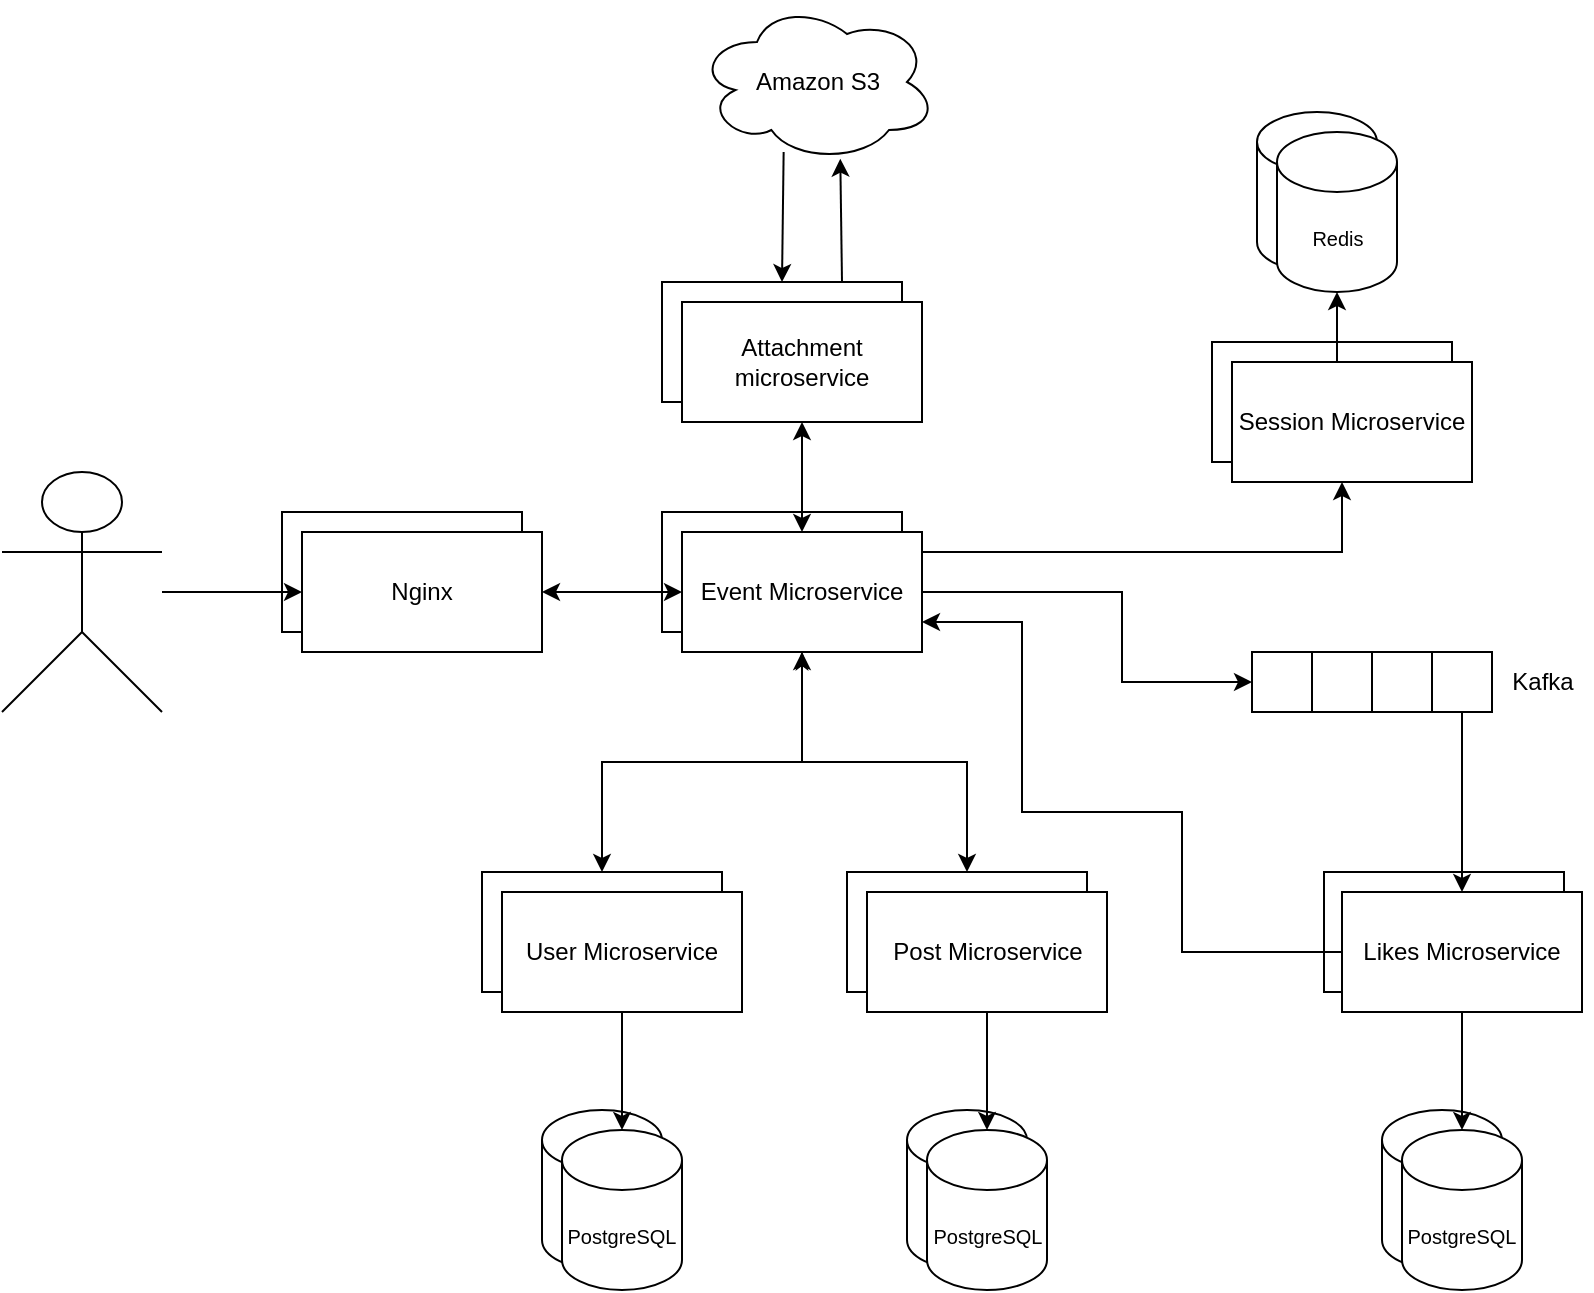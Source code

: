 <mxfile version="21.2.1" type="device">
  <diagram id="C5RBs43oDa-KdzZeNtuy" name="Page-1">
    <mxGraphModel dx="1434" dy="756" grid="1" gridSize="10" guides="1" tooltips="1" connect="1" arrows="1" fold="1" page="1" pageScale="1" pageWidth="1654" pageHeight="1169" math="0" shadow="0">
      <root>
        <mxCell id="WIyWlLk6GJQsqaUBKTNV-0" />
        <mxCell id="WIyWlLk6GJQsqaUBKTNV-1" parent="WIyWlLk6GJQsqaUBKTNV-0" />
        <mxCell id="uSoDxJ3zm2cTv4jHtbHI-2" value="" style="rounded=0;whiteSpace=wrap;html=1;" parent="WIyWlLk6GJQsqaUBKTNV-1" vertex="1">
          <mxGeometry x="240" y="370" width="120" height="60" as="geometry" />
        </mxCell>
        <mxCell id="uSoDxJ3zm2cTv4jHtbHI-50" value="" style="rounded=0;whiteSpace=wrap;html=1;" parent="WIyWlLk6GJQsqaUBKTNV-1" vertex="1">
          <mxGeometry x="761" y="550" width="120" height="60" as="geometry" />
        </mxCell>
        <mxCell id="uSoDxJ3zm2cTv4jHtbHI-73" value="" style="edgeStyle=orthogonalEdgeStyle;rounded=0;orthogonalLoop=1;jettySize=auto;html=1;fontSize=10;startArrow=none;startFill=0;endArrow=classic;endFill=1;" parent="WIyWlLk6GJQsqaUBKTNV-1" source="uSoDxJ3zm2cTv4jHtbHI-0" target="uSoDxJ3zm2cTv4jHtbHI-3" edge="1">
          <mxGeometry relative="1" as="geometry" />
        </mxCell>
        <mxCell id="uSoDxJ3zm2cTv4jHtbHI-0" value="User" style="shape=umlActor;verticalLabelPosition=bottom;verticalAlign=top;html=1;outlineConnect=0;rounded=0;fontColor=none;noLabel=1;" parent="WIyWlLk6GJQsqaUBKTNV-1" vertex="1">
          <mxGeometry x="100" y="350" width="80" height="120" as="geometry" />
        </mxCell>
        <mxCell id="uSoDxJ3zm2cTv4jHtbHI-3" value="Nginx" style="rounded=0;whiteSpace=wrap;html=1;" parent="WIyWlLk6GJQsqaUBKTNV-1" vertex="1">
          <mxGeometry x="250" y="380" width="120" height="60" as="geometry" />
        </mxCell>
        <mxCell id="uSoDxJ3zm2cTv4jHtbHI-6" value="" style="rounded=0;whiteSpace=wrap;html=1;" parent="WIyWlLk6GJQsqaUBKTNV-1" vertex="1">
          <mxGeometry x="430" y="255" width="120" height="60" as="geometry" />
        </mxCell>
        <mxCell id="uSoDxJ3zm2cTv4jHtbHI-7" value="Attachment microservice" style="rounded=0;whiteSpace=wrap;html=1;" parent="WIyWlLk6GJQsqaUBKTNV-1" vertex="1">
          <mxGeometry x="440" y="265" width="120" height="60" as="geometry" />
        </mxCell>
        <mxCell id="uSoDxJ3zm2cTv4jHtbHI-8" value="" style="rounded=0;whiteSpace=wrap;html=1;" parent="WIyWlLk6GJQsqaUBKTNV-1" vertex="1">
          <mxGeometry x="522.5" y="550" width="120" height="60" as="geometry" />
        </mxCell>
        <mxCell id="uSoDxJ3zm2cTv4jHtbHI-9" value="Post Microservice" style="rounded=0;whiteSpace=wrap;html=1;" parent="WIyWlLk6GJQsqaUBKTNV-1" vertex="1">
          <mxGeometry x="532.5" y="560" width="120" height="60" as="geometry" />
        </mxCell>
        <mxCell id="uSoDxJ3zm2cTv4jHtbHI-10" value="" style="rounded=0;whiteSpace=wrap;html=1;" parent="WIyWlLk6GJQsqaUBKTNV-1" vertex="1">
          <mxGeometry x="340" y="550" width="120" height="60" as="geometry" />
        </mxCell>
        <mxCell id="uSoDxJ3zm2cTv4jHtbHI-11" value="User Microservice" style="rounded=0;whiteSpace=wrap;html=1;" parent="WIyWlLk6GJQsqaUBKTNV-1" vertex="1">
          <mxGeometry x="350" y="560" width="120" height="60" as="geometry" />
        </mxCell>
        <mxCell id="uSoDxJ3zm2cTv4jHtbHI-12" value="" style="rounded=0;whiteSpace=wrap;html=1;" parent="WIyWlLk6GJQsqaUBKTNV-1" vertex="1">
          <mxGeometry x="705" y="285" width="120" height="60" as="geometry" />
        </mxCell>
        <mxCell id="uSoDxJ3zm2cTv4jHtbHI-72" value="" style="edgeStyle=elbowEdgeStyle;rounded=0;orthogonalLoop=1;jettySize=auto;html=1;fontSize=10;startArrow=none;startFill=0;endArrow=classic;endFill=1;" parent="WIyWlLk6GJQsqaUBKTNV-1" source="uSoDxJ3zm2cTv4jHtbHI-13" target="uSoDxJ3zm2cTv4jHtbHI-71" edge="1">
          <mxGeometry relative="1" as="geometry" />
        </mxCell>
        <mxCell id="uSoDxJ3zm2cTv4jHtbHI-13" value="Session Microservice" style="rounded=0;whiteSpace=wrap;html=1;" parent="WIyWlLk6GJQsqaUBKTNV-1" vertex="1">
          <mxGeometry x="715" y="295" width="120" height="60" as="geometry" />
        </mxCell>
        <mxCell id="uSoDxJ3zm2cTv4jHtbHI-14" value="" style="rounded=0;whiteSpace=wrap;html=1;" parent="WIyWlLk6GJQsqaUBKTNV-1" vertex="1">
          <mxGeometry x="430" y="370" width="120" height="60" as="geometry" />
        </mxCell>
        <mxCell id="uSoDxJ3zm2cTv4jHtbHI-36" value="" style="edgeStyle=orthogonalEdgeStyle;rounded=0;orthogonalLoop=1;jettySize=auto;html=1;fontSize=10;startArrow=classic;startFill=1;" parent="WIyWlLk6GJQsqaUBKTNV-1" source="uSoDxJ3zm2cTv4jHtbHI-15" target="uSoDxJ3zm2cTv4jHtbHI-3" edge="1">
          <mxGeometry relative="1" as="geometry" />
        </mxCell>
        <mxCell id="uSoDxJ3zm2cTv4jHtbHI-37" value="" style="edgeStyle=elbowEdgeStyle;rounded=0;orthogonalLoop=1;jettySize=auto;html=1;fontSize=10;startArrow=none;startFill=0;" parent="WIyWlLk6GJQsqaUBKTNV-1" source="uSoDxJ3zm2cTv4jHtbHI-15" edge="1">
          <mxGeometry relative="1" as="geometry">
            <Array as="points">
              <mxPoint x="770" y="390" />
              <mxPoint x="660" y="350" />
            </Array>
            <mxPoint x="770" y="355" as="targetPoint" />
          </mxGeometry>
        </mxCell>
        <mxCell id="uSoDxJ3zm2cTv4jHtbHI-38" value="" style="edgeStyle=orthogonalEdgeStyle;rounded=0;orthogonalLoop=1;jettySize=auto;html=1;fontSize=10;startArrow=classic;startFill=1;" parent="WIyWlLk6GJQsqaUBKTNV-1" source="uSoDxJ3zm2cTv4jHtbHI-15" target="uSoDxJ3zm2cTv4jHtbHI-7" edge="1">
          <mxGeometry relative="1" as="geometry" />
        </mxCell>
        <mxCell id="uSoDxJ3zm2cTv4jHtbHI-65" style="edgeStyle=orthogonalEdgeStyle;rounded=0;orthogonalLoop=1;jettySize=auto;html=1;entryX=0.5;entryY=0;entryDx=0;entryDy=0;fontSize=10;startArrow=classicThin;startFill=0;endArrow=classic;endFill=1;" parent="WIyWlLk6GJQsqaUBKTNV-1" source="uSoDxJ3zm2cTv4jHtbHI-15" target="uSoDxJ3zm2cTv4jHtbHI-10" edge="1">
          <mxGeometry relative="1" as="geometry" />
        </mxCell>
        <mxCell id="uSoDxJ3zm2cTv4jHtbHI-66" style="edgeStyle=orthogonalEdgeStyle;rounded=0;orthogonalLoop=1;jettySize=auto;html=1;entryX=0.5;entryY=0;entryDx=0;entryDy=0;fontSize=10;startArrow=classic;startFill=1;endArrow=classic;endFill=1;" parent="WIyWlLk6GJQsqaUBKTNV-1" source="uSoDxJ3zm2cTv4jHtbHI-15" target="uSoDxJ3zm2cTv4jHtbHI-8" edge="1">
          <mxGeometry relative="1" as="geometry" />
        </mxCell>
        <mxCell id="uSoDxJ3zm2cTv4jHtbHI-69" style="edgeStyle=elbowEdgeStyle;rounded=0;orthogonalLoop=1;jettySize=auto;html=1;entryX=0;entryY=0.5;entryDx=0;entryDy=0;fontSize=10;startArrow=none;startFill=0;endArrow=classic;endFill=1;" parent="WIyWlLk6GJQsqaUBKTNV-1" source="uSoDxJ3zm2cTv4jHtbHI-15" target="uSoDxJ3zm2cTv4jHtbHI-22" edge="1">
          <mxGeometry relative="1" as="geometry">
            <Array as="points">
              <mxPoint x="660" y="410" />
            </Array>
          </mxGeometry>
        </mxCell>
        <mxCell id="uSoDxJ3zm2cTv4jHtbHI-15" value="Event Microservice" style="rounded=0;whiteSpace=wrap;html=1;" parent="WIyWlLk6GJQsqaUBKTNV-1" vertex="1">
          <mxGeometry x="440" y="380" width="120" height="60" as="geometry" />
        </mxCell>
        <mxCell id="uSoDxJ3zm2cTv4jHtbHI-16" value="Amazon S3" style="ellipse;shape=cloud;whiteSpace=wrap;html=1;rounded=0;" parent="WIyWlLk6GJQsqaUBKTNV-1" vertex="1">
          <mxGeometry x="447.5" y="115" width="120" height="80" as="geometry" />
        </mxCell>
        <mxCell id="uSoDxJ3zm2cTv4jHtbHI-22" value="" style="rounded=0;whiteSpace=wrap;html=1;" parent="WIyWlLk6GJQsqaUBKTNV-1" vertex="1">
          <mxGeometry x="725" y="440" width="30" height="30" as="geometry" />
        </mxCell>
        <mxCell id="uSoDxJ3zm2cTv4jHtbHI-23" value="" style="rounded=0;whiteSpace=wrap;html=1;" parent="WIyWlLk6GJQsqaUBKTNV-1" vertex="1">
          <mxGeometry x="755" y="440" width="30" height="30" as="geometry" />
        </mxCell>
        <mxCell id="uSoDxJ3zm2cTv4jHtbHI-24" value="" style="rounded=0;whiteSpace=wrap;html=1;" parent="WIyWlLk6GJQsqaUBKTNV-1" vertex="1">
          <mxGeometry x="785" y="440" width="30" height="30" as="geometry" />
        </mxCell>
        <mxCell id="uSoDxJ3zm2cTv4jHtbHI-57" style="edgeStyle=orthogonalEdgeStyle;rounded=0;orthogonalLoop=1;jettySize=auto;html=1;entryX=0.5;entryY=0;entryDx=0;entryDy=0;fontSize=10;startArrow=none;startFill=0;endArrow=classic;endFill=1;" parent="WIyWlLk6GJQsqaUBKTNV-1" source="uSoDxJ3zm2cTv4jHtbHI-25" target="uSoDxJ3zm2cTv4jHtbHI-51" edge="1">
          <mxGeometry relative="1" as="geometry" />
        </mxCell>
        <mxCell id="uSoDxJ3zm2cTv4jHtbHI-25" value="" style="rounded=0;whiteSpace=wrap;html=1;" parent="WIyWlLk6GJQsqaUBKTNV-1" vertex="1">
          <mxGeometry x="815" y="440" width="30" height="30" as="geometry" />
        </mxCell>
        <mxCell id="uSoDxJ3zm2cTv4jHtbHI-26" value="Kafka" style="text;html=1;align=center;verticalAlign=middle;resizable=0;points=[];autosize=1;strokeColor=none;fillColor=none;rounded=0;" parent="WIyWlLk6GJQsqaUBKTNV-1" vertex="1">
          <mxGeometry x="845" y="440" width="50" height="30" as="geometry" />
        </mxCell>
        <mxCell id="uSoDxJ3zm2cTv4jHtbHI-27" value="" style="shape=cylinder3;whiteSpace=wrap;html=1;boundedLbl=1;backgroundOutline=1;size=15;rounded=0;" parent="WIyWlLk6GJQsqaUBKTNV-1" vertex="1">
          <mxGeometry x="370" y="669" width="60" height="80" as="geometry" />
        </mxCell>
        <mxCell id="uSoDxJ3zm2cTv4jHtbHI-46" value="" style="edgeStyle=orthogonalEdgeStyle;rounded=0;orthogonalLoop=1;jettySize=auto;html=1;fontSize=10;startArrow=classic;startFill=1;endArrow=none;endFill=0;" parent="WIyWlLk6GJQsqaUBKTNV-1" source="uSoDxJ3zm2cTv4jHtbHI-28" target="uSoDxJ3zm2cTv4jHtbHI-11" edge="1">
          <mxGeometry relative="1" as="geometry" />
        </mxCell>
        <mxCell id="uSoDxJ3zm2cTv4jHtbHI-28" value="&lt;font style=&quot;font-size: 10px;&quot;&gt;PostgreSQL&lt;/font&gt;" style="shape=cylinder3;whiteSpace=wrap;html=1;boundedLbl=1;backgroundOutline=1;size=15;rounded=0;" parent="WIyWlLk6GJQsqaUBKTNV-1" vertex="1">
          <mxGeometry x="380" y="679" width="60" height="80" as="geometry" />
        </mxCell>
        <mxCell id="uSoDxJ3zm2cTv4jHtbHI-31" value="" style="shape=cylinder3;whiteSpace=wrap;html=1;boundedLbl=1;backgroundOutline=1;size=15;rounded=0;" parent="WIyWlLk6GJQsqaUBKTNV-1" vertex="1">
          <mxGeometry x="552.5" y="669" width="60" height="80" as="geometry" />
        </mxCell>
        <mxCell id="uSoDxJ3zm2cTv4jHtbHI-56" value="" style="edgeStyle=orthogonalEdgeStyle;rounded=0;orthogonalLoop=1;jettySize=auto;html=1;fontSize=10;startArrow=classic;startFill=1;endArrow=none;endFill=0;" parent="WIyWlLk6GJQsqaUBKTNV-1" source="uSoDxJ3zm2cTv4jHtbHI-32" target="uSoDxJ3zm2cTv4jHtbHI-9" edge="1">
          <mxGeometry relative="1" as="geometry" />
        </mxCell>
        <mxCell id="uSoDxJ3zm2cTv4jHtbHI-32" value="&lt;font style=&quot;font-size: 10px;&quot;&gt;PostgreSQL&lt;/font&gt;" style="shape=cylinder3;whiteSpace=wrap;html=1;boundedLbl=1;backgroundOutline=1;size=15;rounded=0;" parent="WIyWlLk6GJQsqaUBKTNV-1" vertex="1">
          <mxGeometry x="562.5" y="679" width="60" height="80" as="geometry" />
        </mxCell>
        <mxCell id="uSoDxJ3zm2cTv4jHtbHI-51" value="Likes Microservice" style="rounded=0;whiteSpace=wrap;html=1;" parent="WIyWlLk6GJQsqaUBKTNV-1" vertex="1">
          <mxGeometry x="770" y="560" width="120" height="60" as="geometry" />
        </mxCell>
        <mxCell id="uSoDxJ3zm2cTv4jHtbHI-62" value="" style="shape=cylinder3;whiteSpace=wrap;html=1;boundedLbl=1;backgroundOutline=1;size=15;rounded=0;" parent="WIyWlLk6GJQsqaUBKTNV-1" vertex="1">
          <mxGeometry x="790" y="669" width="60" height="80" as="geometry" />
        </mxCell>
        <mxCell id="uSoDxJ3zm2cTv4jHtbHI-64" value="" style="edgeStyle=orthogonalEdgeStyle;rounded=0;orthogonalLoop=1;jettySize=auto;html=1;fontSize=10;startArrow=classic;startFill=1;endArrow=none;endFill=0;" parent="WIyWlLk6GJQsqaUBKTNV-1" source="uSoDxJ3zm2cTv4jHtbHI-63" target="uSoDxJ3zm2cTv4jHtbHI-51" edge="1">
          <mxGeometry relative="1" as="geometry" />
        </mxCell>
        <mxCell id="uSoDxJ3zm2cTv4jHtbHI-63" value="&lt;font style=&quot;font-size: 10px;&quot;&gt;PostgreSQL&lt;/font&gt;" style="shape=cylinder3;whiteSpace=wrap;html=1;boundedLbl=1;backgroundOutline=1;size=15;rounded=0;" parent="WIyWlLk6GJQsqaUBKTNV-1" vertex="1">
          <mxGeometry x="800" y="679" width="60" height="80" as="geometry" />
        </mxCell>
        <mxCell id="uSoDxJ3zm2cTv4jHtbHI-70" value="" style="shape=cylinder3;whiteSpace=wrap;html=1;boundedLbl=1;backgroundOutline=1;size=15;rounded=0;" parent="WIyWlLk6GJQsqaUBKTNV-1" vertex="1">
          <mxGeometry x="727.5" y="170" width="60" height="80" as="geometry" />
        </mxCell>
        <mxCell id="uSoDxJ3zm2cTv4jHtbHI-71" value="&lt;font style=&quot;font-size: 10px;&quot;&gt;Redis&lt;/font&gt;" style="shape=cylinder3;whiteSpace=wrap;html=1;boundedLbl=1;backgroundOutline=1;size=15;rounded=0;" parent="WIyWlLk6GJQsqaUBKTNV-1" vertex="1">
          <mxGeometry x="737.5" y="180" width="60" height="80" as="geometry" />
        </mxCell>
        <mxCell id="gR16zz4dEMJjrJh3XJ_z-0" value="" style="endArrow=classic;html=1;rounded=0;exitX=0.75;exitY=0;exitDx=0;exitDy=0;entryX=0.597;entryY=0.979;entryDx=0;entryDy=0;entryPerimeter=0;" edge="1" parent="WIyWlLk6GJQsqaUBKTNV-1" source="uSoDxJ3zm2cTv4jHtbHI-6" target="uSoDxJ3zm2cTv4jHtbHI-16">
          <mxGeometry width="50" height="50" relative="1" as="geometry">
            <mxPoint x="490" y="225" as="sourcePoint" />
            <mxPoint x="540" y="175" as="targetPoint" />
          </mxGeometry>
        </mxCell>
        <mxCell id="gR16zz4dEMJjrJh3XJ_z-1" value="" style="endArrow=classic;html=1;rounded=0;exitX=0.361;exitY=0.938;exitDx=0;exitDy=0;exitPerimeter=0;entryX=0.5;entryY=0;entryDx=0;entryDy=0;" edge="1" parent="WIyWlLk6GJQsqaUBKTNV-1" source="uSoDxJ3zm2cTv4jHtbHI-16" target="uSoDxJ3zm2cTv4jHtbHI-6">
          <mxGeometry width="50" height="50" relative="1" as="geometry">
            <mxPoint x="392.5" y="235" as="sourcePoint" />
            <mxPoint x="442.5" y="185" as="targetPoint" />
          </mxGeometry>
        </mxCell>
        <mxCell id="gR16zz4dEMJjrJh3XJ_z-9" value="" style="endArrow=classic;html=1;exitX=0;exitY=0.5;exitDx=0;exitDy=0;entryX=1;entryY=0.75;entryDx=0;entryDy=0;rounded=0;" edge="1" parent="WIyWlLk6GJQsqaUBKTNV-1" source="uSoDxJ3zm2cTv4jHtbHI-51" target="uSoDxJ3zm2cTv4jHtbHI-15">
          <mxGeometry width="50" height="50" relative="1" as="geometry">
            <mxPoint x="650" y="560" as="sourcePoint" />
            <mxPoint x="700" y="510" as="targetPoint" />
            <Array as="points">
              <mxPoint x="690" y="590" />
              <mxPoint x="690" y="520" />
              <mxPoint x="610" y="520" />
              <mxPoint x="610" y="425" />
            </Array>
          </mxGeometry>
        </mxCell>
      </root>
    </mxGraphModel>
  </diagram>
</mxfile>
